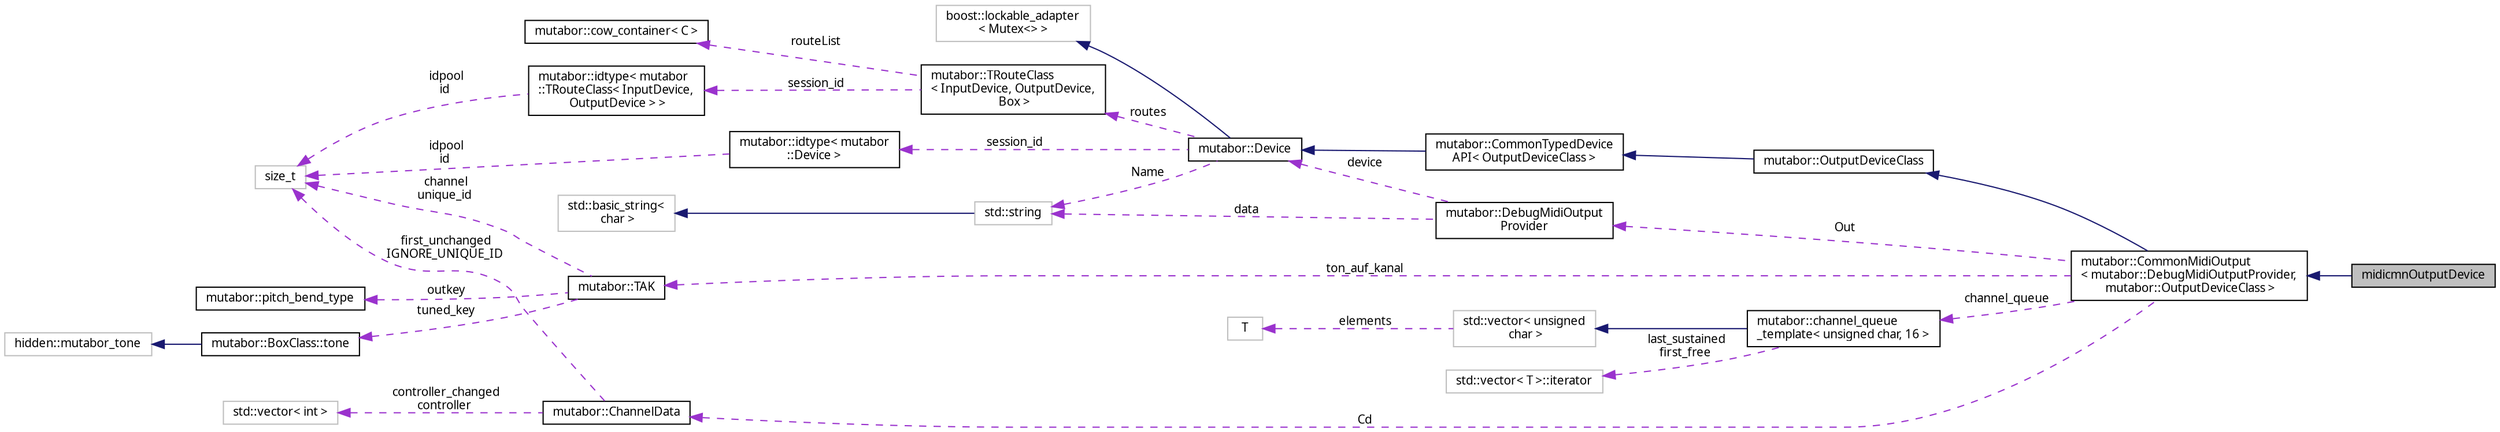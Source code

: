 digraph "midicmnOutputDevice"
{
  edge [fontname="Sans",fontsize="10",labelfontname="Sans",labelfontsize="10"];
  node [fontname="Sans",fontsize="10",shape=record];
  rankdir="LR";
  Node6 [label="midicmnOutputDevice",height=0.2,width=0.4,color="black", fillcolor="grey75", style="filled", fontcolor="black"];
  Node7 -> Node6 [dir="back",color="midnightblue",fontsize="10",style="solid",fontname="Sans"];
  Node7 [label="mutabor::CommonMidiOutput\l\< mutabor::DebugMidiOutputProvider,\l mutabor::OutputDeviceClass \>",height=0.2,width=0.4,color="black", fillcolor="white", style="filled",URL="$dd/df5/classmutabor_1_1CommonMidiOutput.html"];
  Node8 -> Node7 [dir="back",color="midnightblue",fontsize="10",style="solid",fontname="Sans"];
  Node8 [label="mutabor::OutputDeviceClass",height=0.2,width=0.4,color="black", fillcolor="white", style="filled",URL="$d2/d2f/classmutabor_1_1OutputDeviceClass.html"];
  Node9 -> Node8 [dir="back",color="midnightblue",fontsize="10",style="solid",fontname="Sans"];
  Node9 [label="mutabor::CommonTypedDevice\lAPI\< OutputDeviceClass \>",height=0.2,width=0.4,color="black", fillcolor="white", style="filled",URL="$d9/dbf/classmutabor_1_1CommonTypedDeviceAPI.html"];
  Node10 -> Node9 [dir="back",color="midnightblue",fontsize="10",style="solid",fontname="Sans"];
  Node10 [label="mutabor::Device",height=0.2,width=0.4,color="black", fillcolor="white", style="filled",URL="$db/db4/classmutabor_1_1Device.html"];
  Node11 -> Node10 [dir="back",color="midnightblue",fontsize="10",style="solid",fontname="Sans"];
  Node11 [label="boost::lockable_adapter\l\< Mutex\<\> \>",height=0.2,width=0.4,color="grey75", fillcolor="white", style="filled"];
  Node12 -> Node10 [dir="back",color="darkorchid3",fontsize="10",style="dashed",label=" routes" ,fontname="Sans"];
  Node12 [label="mutabor::TRouteClass\l\< InputDevice, OutputDevice,\l Box \>",height=0.2,width=0.4,color="black", fillcolor="white", style="filled",URL="$db/d05/classmutabor_1_1TRouteClass.html"];
  Node13 -> Node12 [dir="back",color="darkorchid3",fontsize="10",style="dashed",label=" routeList" ,fontname="Sans"];
  Node13 [label="mutabor::cow_container\< C \>",height=0.2,width=0.4,color="black", fillcolor="white", style="filled",URL="$df/d40/classmutabor_1_1cow__container.html"];
  Node14 -> Node12 [dir="back",color="darkorchid3",fontsize="10",style="dashed",label=" session_id" ,fontname="Sans"];
  Node14 [label="mutabor::idtype\< mutabor\l::TRouteClass\< InputDevice,\l OutputDevice \> \>",height=0.2,width=0.4,color="black", fillcolor="white", style="filled",URL="$d7/dce/classmutabor_1_1idtype.html"];
  Node15 -> Node14 [dir="back",color="darkorchid3",fontsize="10",style="dashed",label=" idpool\nid" ,fontname="Sans"];
  Node15 [label="size_t",height=0.2,width=0.4,color="grey75", fillcolor="white", style="filled"];
  Node16 -> Node10 [dir="back",color="darkorchid3",fontsize="10",style="dashed",label=" Name" ,fontname="Sans"];
  Node16 [label="std::string",height=0.2,width=0.4,color="grey75", fillcolor="white", style="filled",tooltip="STL class. "];
  Node17 -> Node16 [dir="back",color="midnightblue",fontsize="10",style="solid",fontname="Sans"];
  Node17 [label="std::basic_string\<\l char \>",height=0.2,width=0.4,color="grey75", fillcolor="white", style="filled",tooltip="STL class. "];
  Node18 -> Node10 [dir="back",color="darkorchid3",fontsize="10",style="dashed",label=" session_id" ,fontname="Sans"];
  Node18 [label="mutabor::idtype\< mutabor\l::Device \>",height=0.2,width=0.4,color="black", fillcolor="white", style="filled",URL="$d7/dce/classmutabor_1_1idtype.html"];
  Node15 -> Node18 [dir="back",color="darkorchid3",fontsize="10",style="dashed",label=" idpool\nid" ,fontname="Sans"];
  Node19 -> Node7 [dir="back",color="darkorchid3",fontsize="10",style="dashed",label=" ton_auf_kanal" ,fontname="Sans"];
  Node19 [label="mutabor::TAK",height=0.2,width=0.4,color="black", fillcolor="white", style="filled",URL="$d9/d2a/structmutabor_1_1TAK.html"];
  Node20 -> Node19 [dir="back",color="darkorchid3",fontsize="10",style="dashed",label=" tuned_key" ,fontname="Sans"];
  Node20 [label="mutabor::BoxClass::tone",height=0.2,width=0.4,color="black", fillcolor="white", style="filled",URL="$da/dc1/classmutabor_1_1BoxClass_1_1tone.html"];
  Node21 -> Node20 [dir="back",color="midnightblue",fontsize="10",style="solid",fontname="Sans"];
  Node21 [label="hidden::mutabor_tone",height=0.2,width=0.4,color="grey75", fillcolor="white", style="filled"];
  Node22 -> Node19 [dir="back",color="darkorchid3",fontsize="10",style="dashed",label=" outkey" ,fontname="Sans"];
  Node22 [label="mutabor::pitch_bend_type",height=0.2,width=0.4,color="black", fillcolor="white", style="filled",URL="$dd/d7d/classmutabor_1_1pitch__bend__type.html"];
  Node15 -> Node19 [dir="back",color="darkorchid3",fontsize="10",style="dashed",label=" channel\nunique_id" ,fontname="Sans"];
  Node23 -> Node7 [dir="back",color="darkorchid3",fontsize="10",style="dashed",label=" Cd" ,fontname="Sans"];
  Node23 [label="mutabor::ChannelData",height=0.2,width=0.4,color="black", fillcolor="white", style="filled",URL="$d4/d4a/classmutabor_1_1ChannelData.html"];
  Node24 -> Node23 [dir="back",color="darkorchid3",fontsize="10",style="dashed",label=" controller_changed\ncontroller" ,fontname="Sans"];
  Node24 [label="std::vector\< int \>",height=0.2,width=0.4,color="grey75", fillcolor="white", style="filled"];
  Node15 -> Node23 [dir="back",color="darkorchid3",fontsize="10",style="dashed",label=" first_unchanged\nIGNORE_UNIQUE_ID" ,fontname="Sans"];
  Node25 -> Node7 [dir="back",color="darkorchid3",fontsize="10",style="dashed",label=" channel_queue" ,fontname="Sans"];
  Node25 [label="mutabor::channel_queue\l_template\< unsigned char, 16 \>",height=0.2,width=0.4,color="black", fillcolor="white", style="filled",URL="$d3/d85/classmutabor_1_1channel__queue__template.html"];
  Node26 -> Node25 [dir="back",color="midnightblue",fontsize="10",style="solid",fontname="Sans"];
  Node26 [label="std::vector\< unsigned\l char \>",height=0.2,width=0.4,color="grey75", fillcolor="white", style="filled",tooltip="STL class. "];
  Node27 -> Node26 [dir="back",color="darkorchid3",fontsize="10",style="dashed",label=" elements" ,fontname="Sans"];
  Node27 [label="T",height=0.2,width=0.4,color="grey75", fillcolor="white", style="filled"];
  Node28 -> Node25 [dir="back",color="darkorchid3",fontsize="10",style="dashed",label=" last_sustained\nfirst_free" ,fontname="Sans"];
  Node28 [label="std::vector\< T \>::iterator",height=0.2,width=0.4,color="grey75", fillcolor="white", style="filled",tooltip="STL iterator class. "];
  Node29 -> Node7 [dir="back",color="darkorchid3",fontsize="10",style="dashed",label=" Out" ,fontname="Sans"];
  Node29 [label="mutabor::DebugMidiOutput\lProvider",height=0.2,width=0.4,color="black", fillcolor="white", style="filled",URL="$de/d1e/classmutabor_1_1DebugMidiOutputProvider.html",tooltip="A simple MIDI output provider describing the API and providing simple means for debugging. "];
  Node16 -> Node29 [dir="back",color="darkorchid3",fontsize="10",style="dashed",label=" data" ,fontname="Sans"];
  Node10 -> Node29 [dir="back",color="darkorchid3",fontsize="10",style="dashed",label=" device" ,fontname="Sans"];
}
